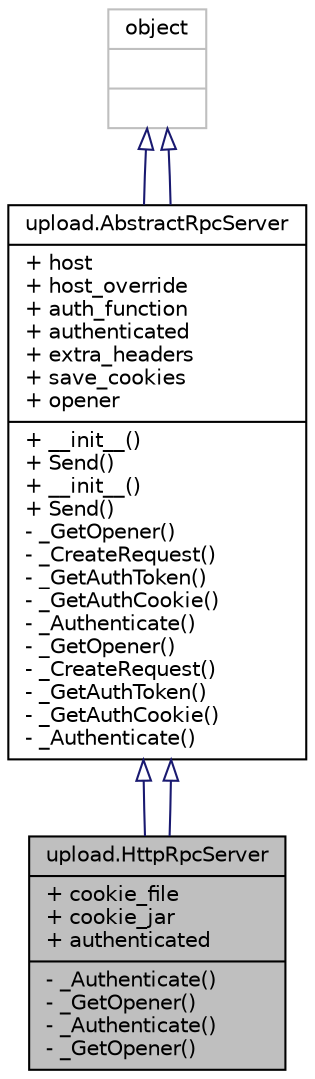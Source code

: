 digraph "upload.HttpRpcServer"
{
  edge [fontname="Helvetica",fontsize="10",labelfontname="Helvetica",labelfontsize="10"];
  node [fontname="Helvetica",fontsize="10",shape=record];
  Node0 [label="{upload.HttpRpcServer\n|+ cookie_file\l+ cookie_jar\l+ authenticated\l|- _Authenticate()\l- _GetOpener()\l- _Authenticate()\l- _GetOpener()\l}",height=0.2,width=0.4,color="black", fillcolor="grey75", style="filled", fontcolor="black"];
  Node1 -> Node0 [dir="back",color="midnightblue",fontsize="10",style="solid",arrowtail="onormal",fontname="Helvetica"];
  Node1 [label="{upload.AbstractRpcServer\n|+ host\l+ host_override\l+ auth_function\l+ authenticated\l+ extra_headers\l+ save_cookies\l+ opener\l|+ __init__()\l+ Send()\l+ __init__()\l+ Send()\l- _GetOpener()\l- _CreateRequest()\l- _GetAuthToken()\l- _GetAuthCookie()\l- _Authenticate()\l- _GetOpener()\l- _CreateRequest()\l- _GetAuthToken()\l- _GetAuthCookie()\l- _Authenticate()\l}",height=0.2,width=0.4,color="black", fillcolor="white", style="filled",URL="$db/d9e/classupload_1_1_abstract_rpc_server.html"];
  Node2 -> Node1 [dir="back",color="midnightblue",fontsize="10",style="solid",arrowtail="onormal",fontname="Helvetica"];
  Node2 [label="{object\n||}",height=0.2,width=0.4,color="grey75", fillcolor="white", style="filled"];
  Node2 -> Node1 [dir="back",color="midnightblue",fontsize="10",style="solid",arrowtail="onormal",fontname="Helvetica"];
  Node1 -> Node0 [dir="back",color="midnightblue",fontsize="10",style="solid",arrowtail="onormal",fontname="Helvetica"];
}
